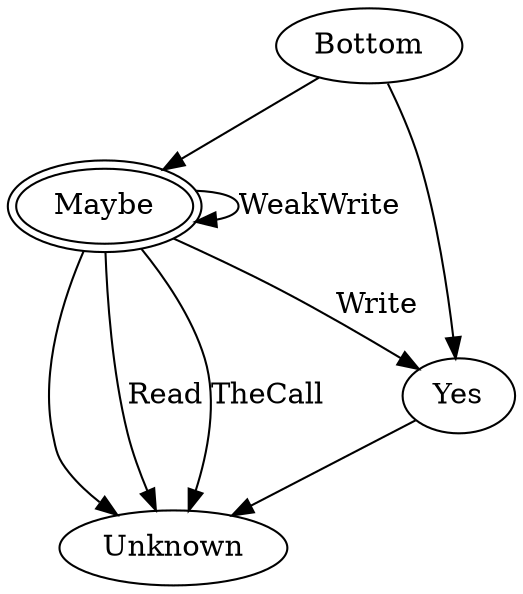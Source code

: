 #
# This file is distributed under the MIT License. See LICENSE.md for details.
#

digraph RegisterArgumentsOfFunctionCall {
  Bottom;
  Maybe [peripheries=2];
  Yes;
  Unknown;

  # Lattice
  Bottom->Yes;
  Bottom->Maybe;
  Yes->Unknown;
  Maybe->Unknown;

  # Transfer functions
  Maybe->Yes [label="Write"];
  Maybe->Unknown [label="Read"];
  Maybe->Unknown [label="TheCall"];

  # Prevent return values to become arguments right away
  Maybe->Maybe [label="WeakWrite"];
}
